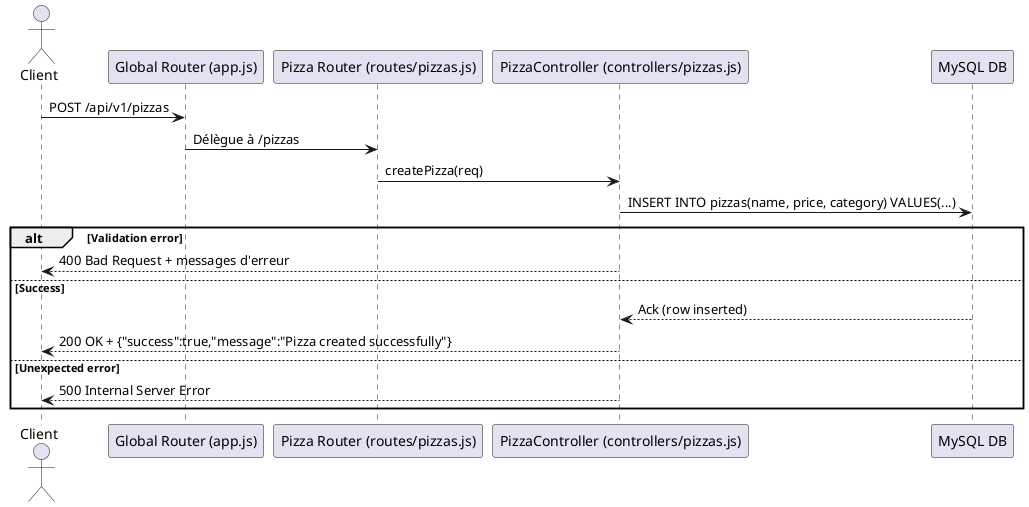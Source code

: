@startuml
actor Client

Client -> "Global Router (app.js)" : POST /api/v1/pizzas
"Global Router (app.js)" -> "Pizza Router (routes/pizzas.js)" : Délègue à /pizzas
"Pizza Router (routes/pizzas.js)" -> "PizzaController (controllers/pizzas.js)" : createPizza(req)
"PizzaController (controllers/pizzas.js)" -> "MySQL DB" : INSERT INTO pizzas(name, price, category) VALUES(...)

alt Validation error
    "PizzaController (controllers/pizzas.js)" --> Client : 400 Bad Request + messages d'erreur
else Success
    "MySQL DB" --> "PizzaController (controllers/pizzas.js)" : Ack (row inserted)
    "PizzaController (controllers/pizzas.js)" --> Client : 200 OK + {"success":true,"message":"Pizza created successfully"}
else Unexpected error
    "PizzaController (controllers/pizzas.js)" --> Client : 500 Internal Server Error
end

@enduml
